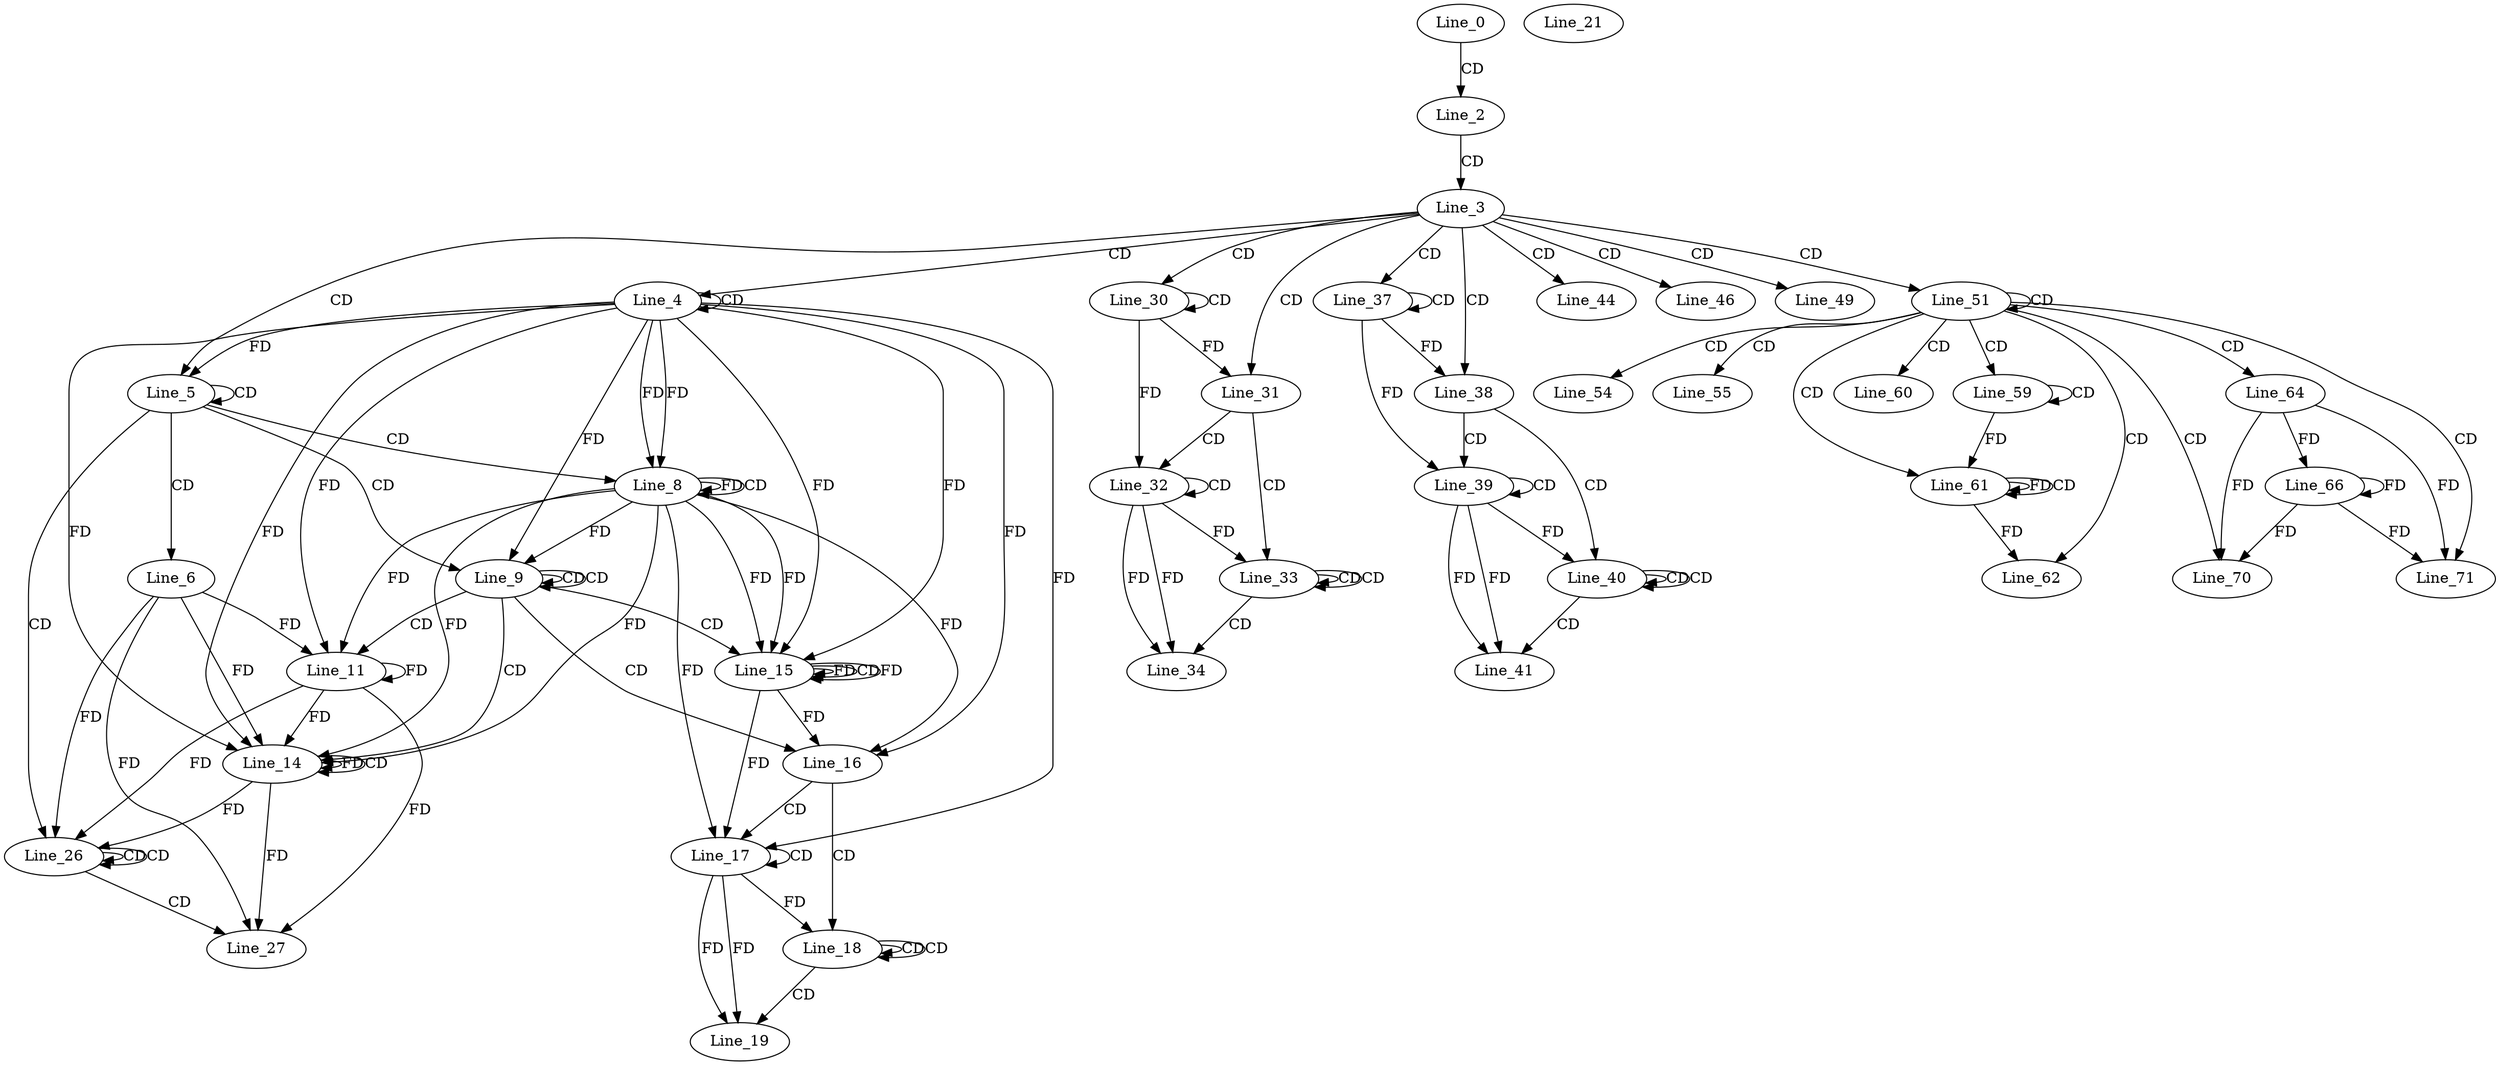 digraph G {
  Line_0;
  Line_2;
  Line_3;
  Line_4;
  Line_4;
  Line_5;
  Line_5;
  Line_5;
  Line_6;
  Line_8;
  Line_8;
  Line_9;
  Line_9;
  Line_9;
  Line_11;
  Line_14;
  Line_14;
  Line_14;
  Line_15;
  Line_15;
  Line_15;
  Line_16;
  Line_17;
  Line_17;
  Line_18;
  Line_18;
  Line_19;
  Line_19;
  Line_19;
  Line_19;
  Line_19;
  Line_21;
  Line_26;
  Line_26;
  Line_26;
  Line_27;
  Line_30;
  Line_30;
  Line_31;
  Line_32;
  Line_32;
  Line_33;
  Line_33;
  Line_34;
  Line_34;
  Line_34;
  Line_34;
  Line_37;
  Line_37;
  Line_38;
  Line_39;
  Line_39;
  Line_40;
  Line_40;
  Line_41;
  Line_41;
  Line_41;
  Line_41;
  Line_44;
  Line_44;
  Line_44;
  Line_46;
  Line_46;
  Line_46;
  Line_49;
  Line_49;
  Line_49;
  Line_51;
  Line_51;
  Line_54;
  Line_54;
  Line_55;
  Line_55;
  Line_59;
  Line_59;
  Line_60;
  Line_61;
  Line_61;
  Line_62;
  Line_64;
  Line_66;
  Line_70;
  Line_70;
  Line_71;
  Line_71;
  Line_0 -> Line_2 [ label="CD" ];
  Line_2 -> Line_3 [ label="CD" ];
  Line_3 -> Line_4 [ label="CD" ];
  Line_4 -> Line_4 [ label="CD" ];
  Line_3 -> Line_5 [ label="CD" ];
  Line_5 -> Line_5 [ label="CD" ];
  Line_4 -> Line_5 [ label="FD" ];
  Line_5 -> Line_6 [ label="CD" ];
  Line_5 -> Line_8 [ label="CD" ];
  Line_4 -> Line_8 [ label="FD" ];
  Line_8 -> Line_8 [ label="FD" ];
  Line_8 -> Line_8 [ label="CD" ];
  Line_4 -> Line_8 [ label="FD" ];
  Line_5 -> Line_9 [ label="CD" ];
  Line_9 -> Line_9 [ label="CD" ];
  Line_9 -> Line_9 [ label="CD" ];
  Line_4 -> Line_9 [ label="FD" ];
  Line_8 -> Line_9 [ label="FD" ];
  Line_9 -> Line_11 [ label="CD" ];
  Line_6 -> Line_11 [ label="FD" ];
  Line_11 -> Line_11 [ label="FD" ];
  Line_4 -> Line_11 [ label="FD" ];
  Line_8 -> Line_11 [ label="FD" ];
  Line_9 -> Line_14 [ label="CD" ];
  Line_6 -> Line_14 [ label="FD" ];
  Line_11 -> Line_14 [ label="FD" ];
  Line_14 -> Line_14 [ label="FD" ];
  Line_14 -> Line_14 [ label="CD" ];
  Line_4 -> Line_14 [ label="FD" ];
  Line_8 -> Line_14 [ label="FD" ];
  Line_4 -> Line_14 [ label="FD" ];
  Line_8 -> Line_14 [ label="FD" ];
  Line_9 -> Line_15 [ label="CD" ];
  Line_4 -> Line_15 [ label="FD" ];
  Line_8 -> Line_15 [ label="FD" ];
  Line_15 -> Line_15 [ label="FD" ];
  Line_15 -> Line_15 [ label="CD" ];
  Line_4 -> Line_15 [ label="FD" ];
  Line_8 -> Line_15 [ label="FD" ];
  Line_15 -> Line_15 [ label="FD" ];
  Line_9 -> Line_16 [ label="CD" ];
  Line_4 -> Line_16 [ label="FD" ];
  Line_8 -> Line_16 [ label="FD" ];
  Line_15 -> Line_16 [ label="FD" ];
  Line_16 -> Line_17 [ label="CD" ];
  Line_17 -> Line_17 [ label="CD" ];
  Line_4 -> Line_17 [ label="FD" ];
  Line_8 -> Line_17 [ label="FD" ];
  Line_15 -> Line_17 [ label="FD" ];
  Line_16 -> Line_18 [ label="CD" ];
  Line_18 -> Line_18 [ label="CD" ];
  Line_18 -> Line_18 [ label="CD" ];
  Line_17 -> Line_18 [ label="FD" ];
  Line_18 -> Line_19 [ label="CD" ];
  Line_17 -> Line_19 [ label="FD" ];
  Line_17 -> Line_19 [ label="FD" ];
  Line_5 -> Line_26 [ label="CD" ];
  Line_26 -> Line_26 [ label="CD" ];
  Line_26 -> Line_26 [ label="CD" ];
  Line_6 -> Line_26 [ label="FD" ];
  Line_11 -> Line_26 [ label="FD" ];
  Line_14 -> Line_26 [ label="FD" ];
  Line_26 -> Line_27 [ label="CD" ];
  Line_6 -> Line_27 [ label="FD" ];
  Line_11 -> Line_27 [ label="FD" ];
  Line_14 -> Line_27 [ label="FD" ];
  Line_3 -> Line_30 [ label="CD" ];
  Line_30 -> Line_30 [ label="CD" ];
  Line_3 -> Line_31 [ label="CD" ];
  Line_30 -> Line_31 [ label="FD" ];
  Line_31 -> Line_32 [ label="CD" ];
  Line_32 -> Line_32 [ label="CD" ];
  Line_30 -> Line_32 [ label="FD" ];
  Line_31 -> Line_33 [ label="CD" ];
  Line_33 -> Line_33 [ label="CD" ];
  Line_33 -> Line_33 [ label="CD" ];
  Line_32 -> Line_33 [ label="FD" ];
  Line_33 -> Line_34 [ label="CD" ];
  Line_32 -> Line_34 [ label="FD" ];
  Line_32 -> Line_34 [ label="FD" ];
  Line_3 -> Line_37 [ label="CD" ];
  Line_37 -> Line_37 [ label="CD" ];
  Line_3 -> Line_38 [ label="CD" ];
  Line_37 -> Line_38 [ label="FD" ];
  Line_38 -> Line_39 [ label="CD" ];
  Line_39 -> Line_39 [ label="CD" ];
  Line_37 -> Line_39 [ label="FD" ];
  Line_38 -> Line_40 [ label="CD" ];
  Line_40 -> Line_40 [ label="CD" ];
  Line_40 -> Line_40 [ label="CD" ];
  Line_39 -> Line_40 [ label="FD" ];
  Line_40 -> Line_41 [ label="CD" ];
  Line_39 -> Line_41 [ label="FD" ];
  Line_39 -> Line_41 [ label="FD" ];
  Line_3 -> Line_44 [ label="CD" ];
  Line_3 -> Line_46 [ label="CD" ];
  Line_3 -> Line_49 [ label="CD" ];
  Line_3 -> Line_51 [ label="CD" ];
  Line_51 -> Line_51 [ label="CD" ];
  Line_51 -> Line_54 [ label="CD" ];
  Line_51 -> Line_55 [ label="CD" ];
  Line_51 -> Line_59 [ label="CD" ];
  Line_59 -> Line_59 [ label="CD" ];
  Line_51 -> Line_60 [ label="CD" ];
  Line_51 -> Line_61 [ label="CD" ];
  Line_61 -> Line_61 [ label="FD" ];
  Line_61 -> Line_61 [ label="CD" ];
  Line_59 -> Line_61 [ label="FD" ];
  Line_51 -> Line_62 [ label="CD" ];
  Line_61 -> Line_62 [ label="FD" ];
  Line_51 -> Line_64 [ label="CD" ];
  Line_64 -> Line_66 [ label="FD" ];
  Line_66 -> Line_66 [ label="FD" ];
  Line_51 -> Line_70 [ label="CD" ];
  Line_64 -> Line_70 [ label="FD" ];
  Line_66 -> Line_70 [ label="FD" ];
  Line_51 -> Line_71 [ label="CD" ];
  Line_64 -> Line_71 [ label="FD" ];
  Line_66 -> Line_71 [ label="FD" ];
}
